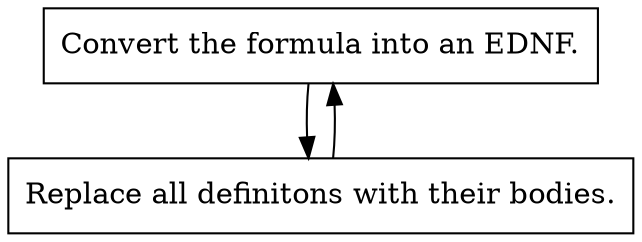 digraph G {
    node [shape=rectangle];
    convert_to_ednf [label="Convert the formula into an EDNF."];
    references_definition [label="Replace all definitons with their bodies."];
    
    
    convert_to_ednf -> references_definition -> convert_to_ednf;
}
